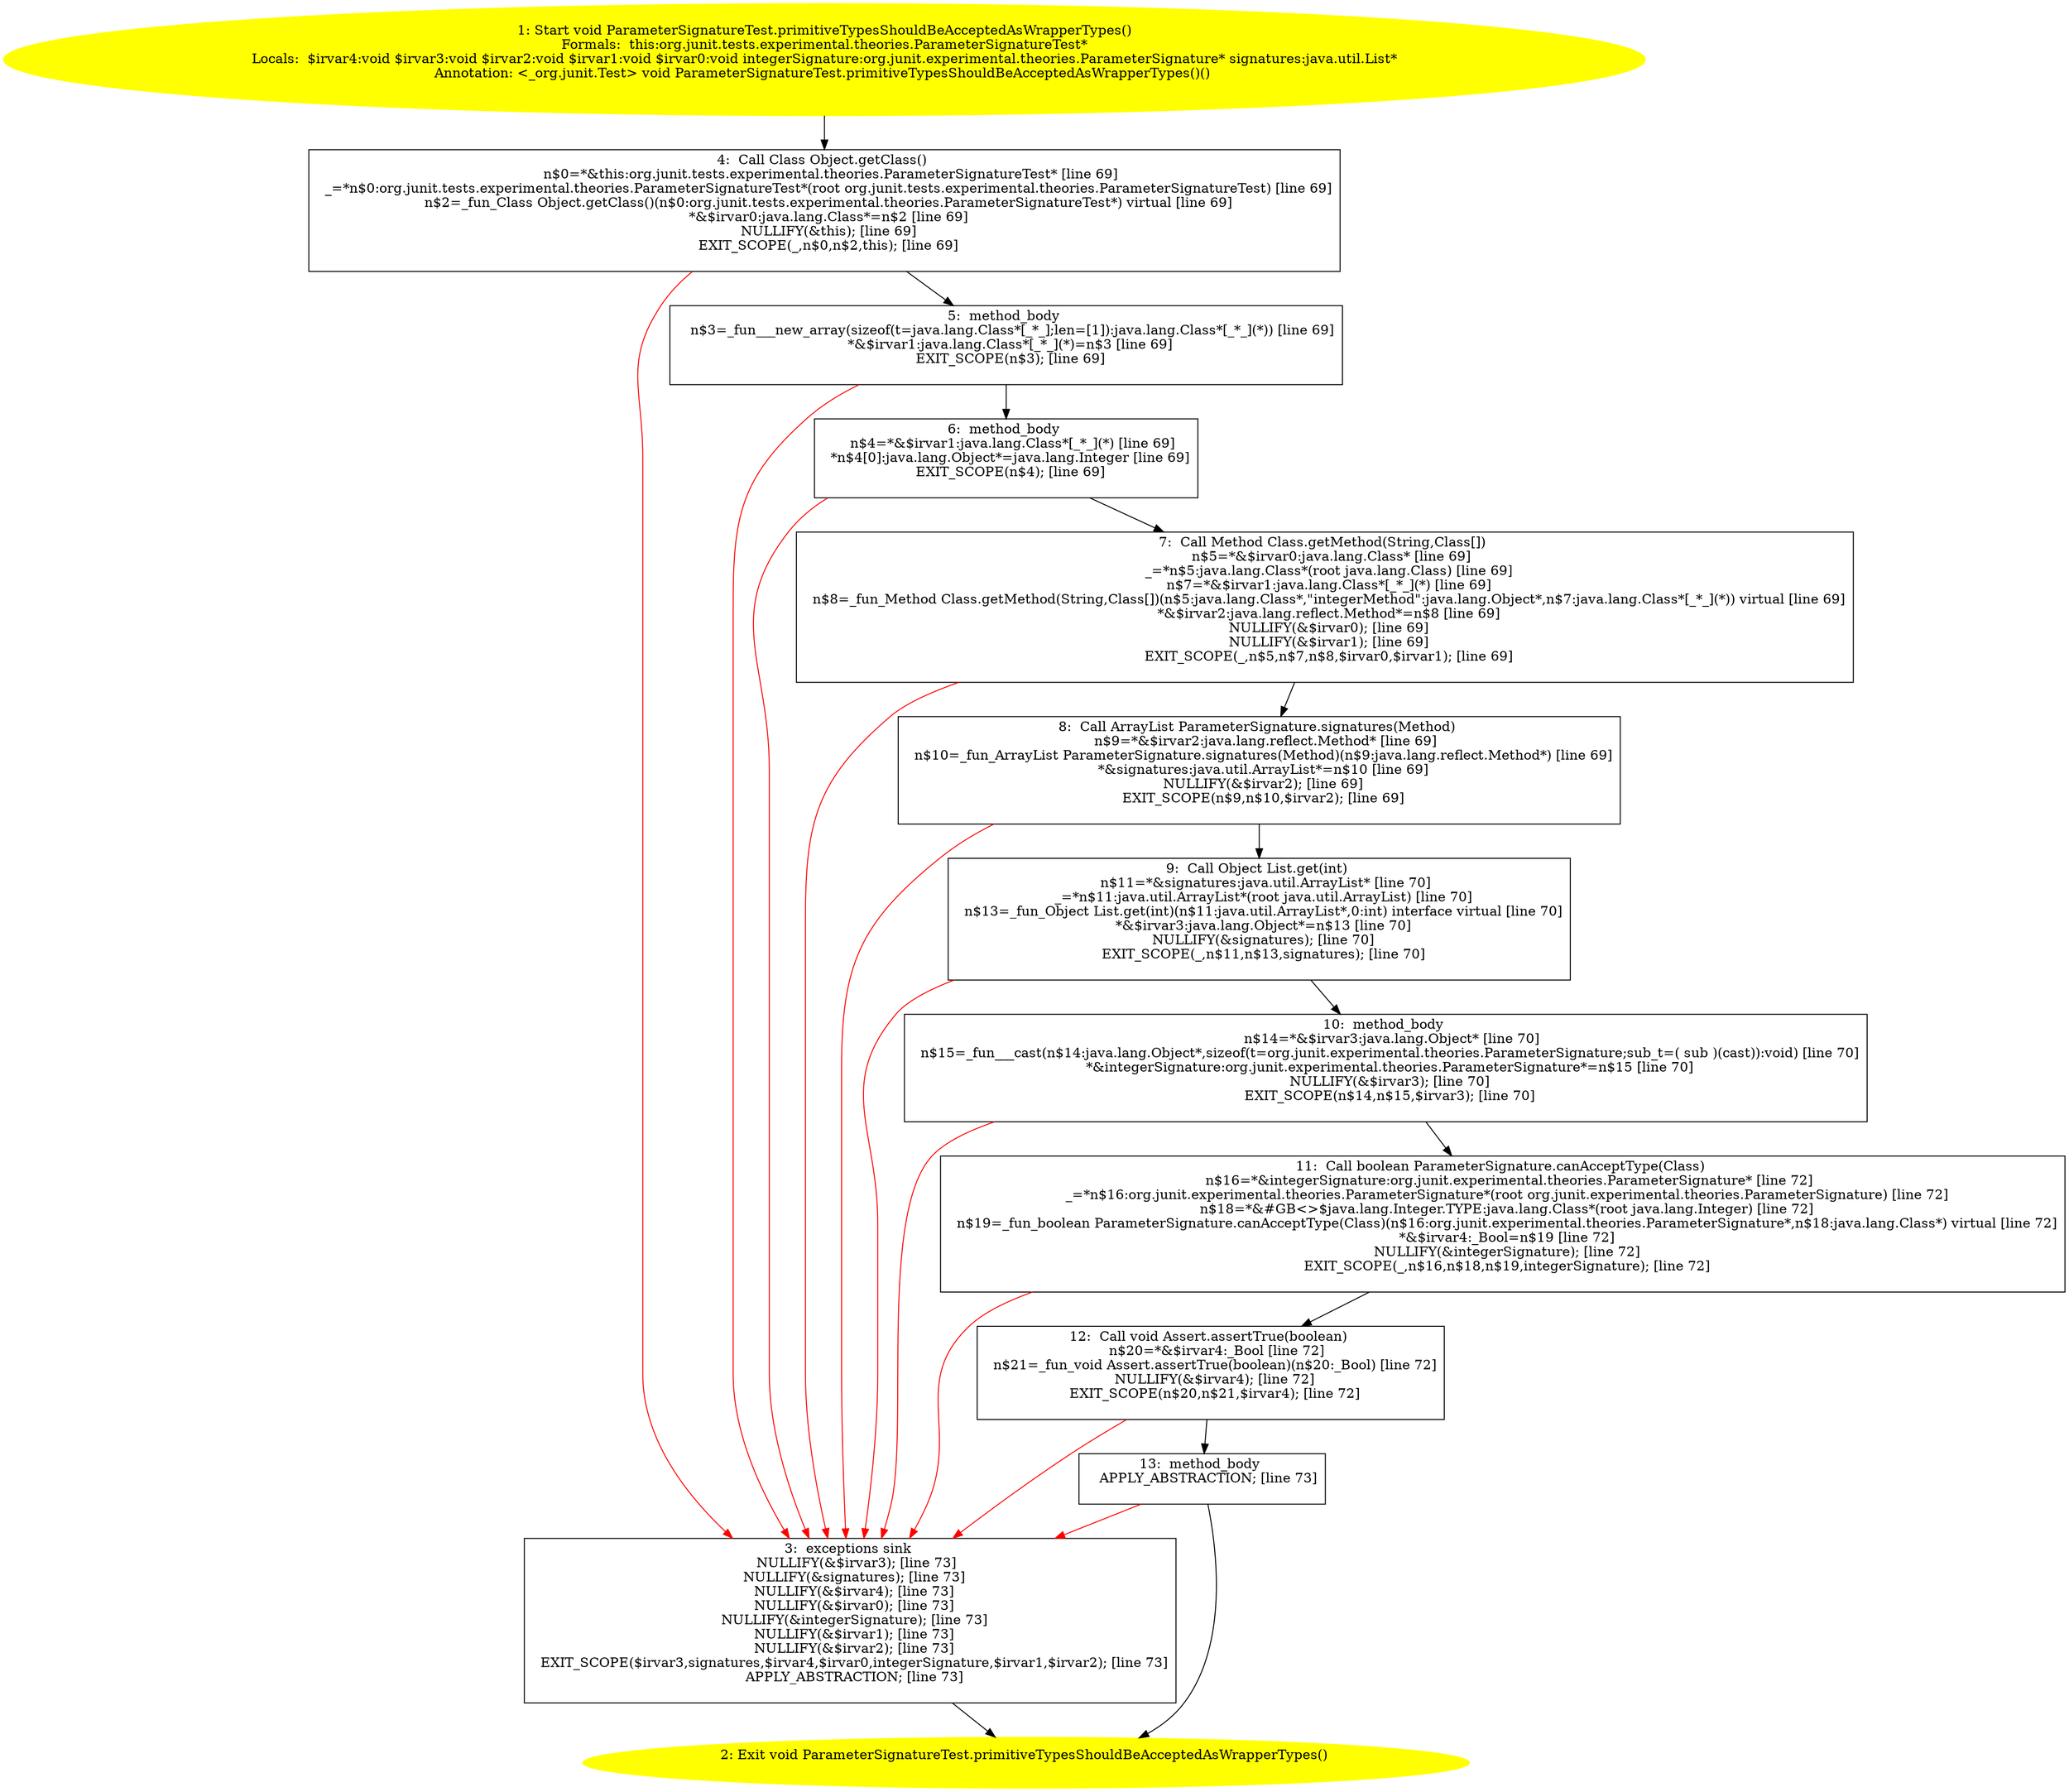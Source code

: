 /* @generated */
digraph cfg {
"org.junit.tests.experimental.theories.ParameterSignatureTest.primitiveTypesShouldBeAcceptedAsWrapper.842fa445aabd99bbe66c38fbfe483e5a_1" [label="1: Start void ParameterSignatureTest.primitiveTypesShouldBeAcceptedAsWrapperTypes()\nFormals:  this:org.junit.tests.experimental.theories.ParameterSignatureTest*\nLocals:  $irvar4:void $irvar3:void $irvar2:void $irvar1:void $irvar0:void integerSignature:org.junit.experimental.theories.ParameterSignature* signatures:java.util.List*\nAnnotation: <_org.junit.Test> void ParameterSignatureTest.primitiveTypesShouldBeAcceptedAsWrapperTypes()() \n  " color=yellow style=filled]
	

	 "org.junit.tests.experimental.theories.ParameterSignatureTest.primitiveTypesShouldBeAcceptedAsWrapper.842fa445aabd99bbe66c38fbfe483e5a_1" -> "org.junit.tests.experimental.theories.ParameterSignatureTest.primitiveTypesShouldBeAcceptedAsWrapper.842fa445aabd99bbe66c38fbfe483e5a_4" ;
"org.junit.tests.experimental.theories.ParameterSignatureTest.primitiveTypesShouldBeAcceptedAsWrapper.842fa445aabd99bbe66c38fbfe483e5a_2" [label="2: Exit void ParameterSignatureTest.primitiveTypesShouldBeAcceptedAsWrapperTypes() \n  " color=yellow style=filled]
	

"org.junit.tests.experimental.theories.ParameterSignatureTest.primitiveTypesShouldBeAcceptedAsWrapper.842fa445aabd99bbe66c38fbfe483e5a_3" [label="3:  exceptions sink \n   NULLIFY(&$irvar3); [line 73]\n  NULLIFY(&signatures); [line 73]\n  NULLIFY(&$irvar4); [line 73]\n  NULLIFY(&$irvar0); [line 73]\n  NULLIFY(&integerSignature); [line 73]\n  NULLIFY(&$irvar1); [line 73]\n  NULLIFY(&$irvar2); [line 73]\n  EXIT_SCOPE($irvar3,signatures,$irvar4,$irvar0,integerSignature,$irvar1,$irvar2); [line 73]\n  APPLY_ABSTRACTION; [line 73]\n " shape="box"]
	

	 "org.junit.tests.experimental.theories.ParameterSignatureTest.primitiveTypesShouldBeAcceptedAsWrapper.842fa445aabd99bbe66c38fbfe483e5a_3" -> "org.junit.tests.experimental.theories.ParameterSignatureTest.primitiveTypesShouldBeAcceptedAsWrapper.842fa445aabd99bbe66c38fbfe483e5a_2" ;
"org.junit.tests.experimental.theories.ParameterSignatureTest.primitiveTypesShouldBeAcceptedAsWrapper.842fa445aabd99bbe66c38fbfe483e5a_4" [label="4:  Call Class Object.getClass() \n   n$0=*&this:org.junit.tests.experimental.theories.ParameterSignatureTest* [line 69]\n  _=*n$0:org.junit.tests.experimental.theories.ParameterSignatureTest*(root org.junit.tests.experimental.theories.ParameterSignatureTest) [line 69]\n  n$2=_fun_Class Object.getClass()(n$0:org.junit.tests.experimental.theories.ParameterSignatureTest*) virtual [line 69]\n  *&$irvar0:java.lang.Class*=n$2 [line 69]\n  NULLIFY(&this); [line 69]\n  EXIT_SCOPE(_,n$0,n$2,this); [line 69]\n " shape="box"]
	

	 "org.junit.tests.experimental.theories.ParameterSignatureTest.primitiveTypesShouldBeAcceptedAsWrapper.842fa445aabd99bbe66c38fbfe483e5a_4" -> "org.junit.tests.experimental.theories.ParameterSignatureTest.primitiveTypesShouldBeAcceptedAsWrapper.842fa445aabd99bbe66c38fbfe483e5a_5" ;
	 "org.junit.tests.experimental.theories.ParameterSignatureTest.primitiveTypesShouldBeAcceptedAsWrapper.842fa445aabd99bbe66c38fbfe483e5a_4" -> "org.junit.tests.experimental.theories.ParameterSignatureTest.primitiveTypesShouldBeAcceptedAsWrapper.842fa445aabd99bbe66c38fbfe483e5a_3" [color="red" ];
"org.junit.tests.experimental.theories.ParameterSignatureTest.primitiveTypesShouldBeAcceptedAsWrapper.842fa445aabd99bbe66c38fbfe483e5a_5" [label="5:  method_body \n   n$3=_fun___new_array(sizeof(t=java.lang.Class*[_*_];len=[1]):java.lang.Class*[_*_](*)) [line 69]\n  *&$irvar1:java.lang.Class*[_*_](*)=n$3 [line 69]\n  EXIT_SCOPE(n$3); [line 69]\n " shape="box"]
	

	 "org.junit.tests.experimental.theories.ParameterSignatureTest.primitiveTypesShouldBeAcceptedAsWrapper.842fa445aabd99bbe66c38fbfe483e5a_5" -> "org.junit.tests.experimental.theories.ParameterSignatureTest.primitiveTypesShouldBeAcceptedAsWrapper.842fa445aabd99bbe66c38fbfe483e5a_6" ;
	 "org.junit.tests.experimental.theories.ParameterSignatureTest.primitiveTypesShouldBeAcceptedAsWrapper.842fa445aabd99bbe66c38fbfe483e5a_5" -> "org.junit.tests.experimental.theories.ParameterSignatureTest.primitiveTypesShouldBeAcceptedAsWrapper.842fa445aabd99bbe66c38fbfe483e5a_3" [color="red" ];
"org.junit.tests.experimental.theories.ParameterSignatureTest.primitiveTypesShouldBeAcceptedAsWrapper.842fa445aabd99bbe66c38fbfe483e5a_6" [label="6:  method_body \n   n$4=*&$irvar1:java.lang.Class*[_*_](*) [line 69]\n  *n$4[0]:java.lang.Object*=java.lang.Integer [line 69]\n  EXIT_SCOPE(n$4); [line 69]\n " shape="box"]
	

	 "org.junit.tests.experimental.theories.ParameterSignatureTest.primitiveTypesShouldBeAcceptedAsWrapper.842fa445aabd99bbe66c38fbfe483e5a_6" -> "org.junit.tests.experimental.theories.ParameterSignatureTest.primitiveTypesShouldBeAcceptedAsWrapper.842fa445aabd99bbe66c38fbfe483e5a_7" ;
	 "org.junit.tests.experimental.theories.ParameterSignatureTest.primitiveTypesShouldBeAcceptedAsWrapper.842fa445aabd99bbe66c38fbfe483e5a_6" -> "org.junit.tests.experimental.theories.ParameterSignatureTest.primitiveTypesShouldBeAcceptedAsWrapper.842fa445aabd99bbe66c38fbfe483e5a_3" [color="red" ];
"org.junit.tests.experimental.theories.ParameterSignatureTest.primitiveTypesShouldBeAcceptedAsWrapper.842fa445aabd99bbe66c38fbfe483e5a_7" [label="7:  Call Method Class.getMethod(String,Class[]) \n   n$5=*&$irvar0:java.lang.Class* [line 69]\n  _=*n$5:java.lang.Class*(root java.lang.Class) [line 69]\n  n$7=*&$irvar1:java.lang.Class*[_*_](*) [line 69]\n  n$8=_fun_Method Class.getMethod(String,Class[])(n$5:java.lang.Class*,\"integerMethod\":java.lang.Object*,n$7:java.lang.Class*[_*_](*)) virtual [line 69]\n  *&$irvar2:java.lang.reflect.Method*=n$8 [line 69]\n  NULLIFY(&$irvar0); [line 69]\n  NULLIFY(&$irvar1); [line 69]\n  EXIT_SCOPE(_,n$5,n$7,n$8,$irvar0,$irvar1); [line 69]\n " shape="box"]
	

	 "org.junit.tests.experimental.theories.ParameterSignatureTest.primitiveTypesShouldBeAcceptedAsWrapper.842fa445aabd99bbe66c38fbfe483e5a_7" -> "org.junit.tests.experimental.theories.ParameterSignatureTest.primitiveTypesShouldBeAcceptedAsWrapper.842fa445aabd99bbe66c38fbfe483e5a_8" ;
	 "org.junit.tests.experimental.theories.ParameterSignatureTest.primitiveTypesShouldBeAcceptedAsWrapper.842fa445aabd99bbe66c38fbfe483e5a_7" -> "org.junit.tests.experimental.theories.ParameterSignatureTest.primitiveTypesShouldBeAcceptedAsWrapper.842fa445aabd99bbe66c38fbfe483e5a_3" [color="red" ];
"org.junit.tests.experimental.theories.ParameterSignatureTest.primitiveTypesShouldBeAcceptedAsWrapper.842fa445aabd99bbe66c38fbfe483e5a_8" [label="8:  Call ArrayList ParameterSignature.signatures(Method) \n   n$9=*&$irvar2:java.lang.reflect.Method* [line 69]\n  n$10=_fun_ArrayList ParameterSignature.signatures(Method)(n$9:java.lang.reflect.Method*) [line 69]\n  *&signatures:java.util.ArrayList*=n$10 [line 69]\n  NULLIFY(&$irvar2); [line 69]\n  EXIT_SCOPE(n$9,n$10,$irvar2); [line 69]\n " shape="box"]
	

	 "org.junit.tests.experimental.theories.ParameterSignatureTest.primitiveTypesShouldBeAcceptedAsWrapper.842fa445aabd99bbe66c38fbfe483e5a_8" -> "org.junit.tests.experimental.theories.ParameterSignatureTest.primitiveTypesShouldBeAcceptedAsWrapper.842fa445aabd99bbe66c38fbfe483e5a_9" ;
	 "org.junit.tests.experimental.theories.ParameterSignatureTest.primitiveTypesShouldBeAcceptedAsWrapper.842fa445aabd99bbe66c38fbfe483e5a_8" -> "org.junit.tests.experimental.theories.ParameterSignatureTest.primitiveTypesShouldBeAcceptedAsWrapper.842fa445aabd99bbe66c38fbfe483e5a_3" [color="red" ];
"org.junit.tests.experimental.theories.ParameterSignatureTest.primitiveTypesShouldBeAcceptedAsWrapper.842fa445aabd99bbe66c38fbfe483e5a_9" [label="9:  Call Object List.get(int) \n   n$11=*&signatures:java.util.ArrayList* [line 70]\n  _=*n$11:java.util.ArrayList*(root java.util.ArrayList) [line 70]\n  n$13=_fun_Object List.get(int)(n$11:java.util.ArrayList*,0:int) interface virtual [line 70]\n  *&$irvar3:java.lang.Object*=n$13 [line 70]\n  NULLIFY(&signatures); [line 70]\n  EXIT_SCOPE(_,n$11,n$13,signatures); [line 70]\n " shape="box"]
	

	 "org.junit.tests.experimental.theories.ParameterSignatureTest.primitiveTypesShouldBeAcceptedAsWrapper.842fa445aabd99bbe66c38fbfe483e5a_9" -> "org.junit.tests.experimental.theories.ParameterSignatureTest.primitiveTypesShouldBeAcceptedAsWrapper.842fa445aabd99bbe66c38fbfe483e5a_10" ;
	 "org.junit.tests.experimental.theories.ParameterSignatureTest.primitiveTypesShouldBeAcceptedAsWrapper.842fa445aabd99bbe66c38fbfe483e5a_9" -> "org.junit.tests.experimental.theories.ParameterSignatureTest.primitiveTypesShouldBeAcceptedAsWrapper.842fa445aabd99bbe66c38fbfe483e5a_3" [color="red" ];
"org.junit.tests.experimental.theories.ParameterSignatureTest.primitiveTypesShouldBeAcceptedAsWrapper.842fa445aabd99bbe66c38fbfe483e5a_10" [label="10:  method_body \n   n$14=*&$irvar3:java.lang.Object* [line 70]\n  n$15=_fun___cast(n$14:java.lang.Object*,sizeof(t=org.junit.experimental.theories.ParameterSignature;sub_t=( sub )(cast)):void) [line 70]\n  *&integerSignature:org.junit.experimental.theories.ParameterSignature*=n$15 [line 70]\n  NULLIFY(&$irvar3); [line 70]\n  EXIT_SCOPE(n$14,n$15,$irvar3); [line 70]\n " shape="box"]
	

	 "org.junit.tests.experimental.theories.ParameterSignatureTest.primitiveTypesShouldBeAcceptedAsWrapper.842fa445aabd99bbe66c38fbfe483e5a_10" -> "org.junit.tests.experimental.theories.ParameterSignatureTest.primitiveTypesShouldBeAcceptedAsWrapper.842fa445aabd99bbe66c38fbfe483e5a_11" ;
	 "org.junit.tests.experimental.theories.ParameterSignatureTest.primitiveTypesShouldBeAcceptedAsWrapper.842fa445aabd99bbe66c38fbfe483e5a_10" -> "org.junit.tests.experimental.theories.ParameterSignatureTest.primitiveTypesShouldBeAcceptedAsWrapper.842fa445aabd99bbe66c38fbfe483e5a_3" [color="red" ];
"org.junit.tests.experimental.theories.ParameterSignatureTest.primitiveTypesShouldBeAcceptedAsWrapper.842fa445aabd99bbe66c38fbfe483e5a_11" [label="11:  Call boolean ParameterSignature.canAcceptType(Class) \n   n$16=*&integerSignature:org.junit.experimental.theories.ParameterSignature* [line 72]\n  _=*n$16:org.junit.experimental.theories.ParameterSignature*(root org.junit.experimental.theories.ParameterSignature) [line 72]\n  n$18=*&#GB<>$java.lang.Integer.TYPE:java.lang.Class*(root java.lang.Integer) [line 72]\n  n$19=_fun_boolean ParameterSignature.canAcceptType(Class)(n$16:org.junit.experimental.theories.ParameterSignature*,n$18:java.lang.Class*) virtual [line 72]\n  *&$irvar4:_Bool=n$19 [line 72]\n  NULLIFY(&integerSignature); [line 72]\n  EXIT_SCOPE(_,n$16,n$18,n$19,integerSignature); [line 72]\n " shape="box"]
	

	 "org.junit.tests.experimental.theories.ParameterSignatureTest.primitiveTypesShouldBeAcceptedAsWrapper.842fa445aabd99bbe66c38fbfe483e5a_11" -> "org.junit.tests.experimental.theories.ParameterSignatureTest.primitiveTypesShouldBeAcceptedAsWrapper.842fa445aabd99bbe66c38fbfe483e5a_12" ;
	 "org.junit.tests.experimental.theories.ParameterSignatureTest.primitiveTypesShouldBeAcceptedAsWrapper.842fa445aabd99bbe66c38fbfe483e5a_11" -> "org.junit.tests.experimental.theories.ParameterSignatureTest.primitiveTypesShouldBeAcceptedAsWrapper.842fa445aabd99bbe66c38fbfe483e5a_3" [color="red" ];
"org.junit.tests.experimental.theories.ParameterSignatureTest.primitiveTypesShouldBeAcceptedAsWrapper.842fa445aabd99bbe66c38fbfe483e5a_12" [label="12:  Call void Assert.assertTrue(boolean) \n   n$20=*&$irvar4:_Bool [line 72]\n  n$21=_fun_void Assert.assertTrue(boolean)(n$20:_Bool) [line 72]\n  NULLIFY(&$irvar4); [line 72]\n  EXIT_SCOPE(n$20,n$21,$irvar4); [line 72]\n " shape="box"]
	

	 "org.junit.tests.experimental.theories.ParameterSignatureTest.primitiveTypesShouldBeAcceptedAsWrapper.842fa445aabd99bbe66c38fbfe483e5a_12" -> "org.junit.tests.experimental.theories.ParameterSignatureTest.primitiveTypesShouldBeAcceptedAsWrapper.842fa445aabd99bbe66c38fbfe483e5a_13" ;
	 "org.junit.tests.experimental.theories.ParameterSignatureTest.primitiveTypesShouldBeAcceptedAsWrapper.842fa445aabd99bbe66c38fbfe483e5a_12" -> "org.junit.tests.experimental.theories.ParameterSignatureTest.primitiveTypesShouldBeAcceptedAsWrapper.842fa445aabd99bbe66c38fbfe483e5a_3" [color="red" ];
"org.junit.tests.experimental.theories.ParameterSignatureTest.primitiveTypesShouldBeAcceptedAsWrapper.842fa445aabd99bbe66c38fbfe483e5a_13" [label="13:  method_body \n   APPLY_ABSTRACTION; [line 73]\n " shape="box"]
	

	 "org.junit.tests.experimental.theories.ParameterSignatureTest.primitiveTypesShouldBeAcceptedAsWrapper.842fa445aabd99bbe66c38fbfe483e5a_13" -> "org.junit.tests.experimental.theories.ParameterSignatureTest.primitiveTypesShouldBeAcceptedAsWrapper.842fa445aabd99bbe66c38fbfe483e5a_2" ;
	 "org.junit.tests.experimental.theories.ParameterSignatureTest.primitiveTypesShouldBeAcceptedAsWrapper.842fa445aabd99bbe66c38fbfe483e5a_13" -> "org.junit.tests.experimental.theories.ParameterSignatureTest.primitiveTypesShouldBeAcceptedAsWrapper.842fa445aabd99bbe66c38fbfe483e5a_3" [color="red" ];
}
